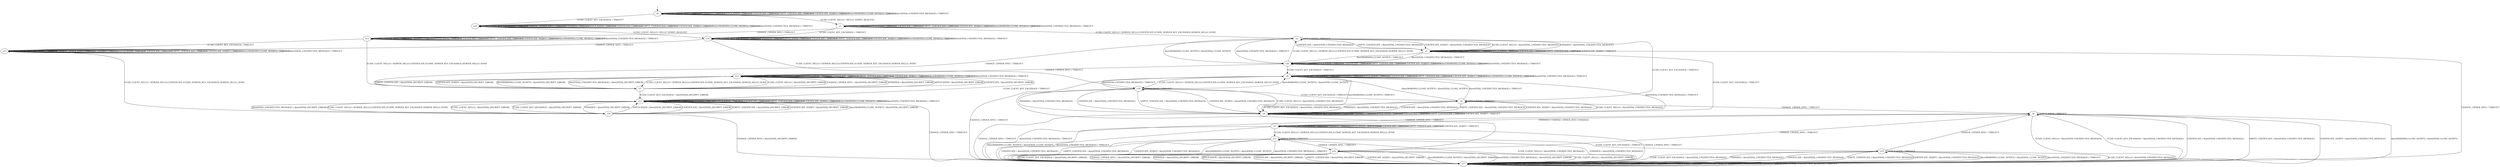 digraph h6 {
s0 [label="s0"];
s1 [label="s1"];
s22 [label="s22"];
s2 [label="s2"];
s12 [label="s12"];
s14 [label="s14"];
s3 [label="s3"];
s4 [label="s4"];
s5 [label="s5"];
s15 [label="s15"];
s20 [label="s20"];
s6 [label="s6"];
s8 [label="s8"];
s9 [label="s9"];
s13 [label="s13"];
s17 [label="s17"];
s21 [label="s21"];
s7 [label="s7"];
s10 [label="s10"];
s16 [label="s16"];
s18 [label="s18"];
s11 [label="s11"];
s19 [label="s19"];
s0 -> s1 [label="ECDH_CLIENT_HELLO / HELLO_VERIFY_REQUEST"];
s0 -> s22 [label="ECDH_CLIENT_KEY_EXCHANGE / TIMEOUT"];
s0 -> s0 [label="CHANGE_CIPHER_SPEC / TIMEOUT"];
s0 -> s0 [label="FINISHED / TIMEOUT"];
s0 -> s0 [label="APPLICATION / TIMEOUT"];
s0 -> s0 [label="CERTIFICATE / TIMEOUT"];
s0 -> s0 [label="EMPTY_CERTIFICATE / TIMEOUT"];
s0 -> s0 [label="CERTIFICATE_VERIFY / TIMEOUT"];
s0 -> s0 [label="Alert(WARNING,CLOSE_NOTIFY) / TIMEOUT"];
s0 -> s0 [label="Alert(FATAL,UNEXPECTED_MESSAGE) / TIMEOUT"];
s1 -> s2 [label="ECDH_CLIENT_HELLO / SERVER_HELLO,CERTIFICATE,ECDHE_SERVER_KEY_EXCHANGE,SERVER_HELLO_DONE"];
s1 -> s14 [label="ECDH_CLIENT_KEY_EXCHANGE / TIMEOUT"];
s1 -> s12 [label="CHANGE_CIPHER_SPEC / TIMEOUT"];
s1 -> s1 [label="FINISHED / TIMEOUT"];
s1 -> s1 [label="APPLICATION / TIMEOUT"];
s1 -> s1 [label="CERTIFICATE / TIMEOUT"];
s1 -> s1 [label="EMPTY_CERTIFICATE / TIMEOUT"];
s1 -> s1 [label="CERTIFICATE_VERIFY / TIMEOUT"];
s1 -> s1 [label="Alert(WARNING,CLOSE_NOTIFY) / TIMEOUT"];
s1 -> s1 [label="Alert(FATAL,UNEXPECTED_MESSAGE) / TIMEOUT"];
s22 -> s14 [label="ECDH_CLIENT_HELLO / HELLO_VERIFY_REQUEST"];
s22 -> s22 [label="ECDH_CLIENT_KEY_EXCHANGE / TIMEOUT"];
s22 -> s22 [label="CHANGE_CIPHER_SPEC / TIMEOUT"];
s22 -> s22 [label="FINISHED / TIMEOUT"];
s22 -> s22 [label="APPLICATION / TIMEOUT"];
s22 -> s22 [label="CERTIFICATE / TIMEOUT"];
s22 -> s22 [label="EMPTY_CERTIFICATE / TIMEOUT"];
s22 -> s22 [label="CERTIFICATE_VERIFY / TIMEOUT"];
s22 -> s22 [label="Alert(WARNING,CLOSE_NOTIFY) / TIMEOUT"];
s22 -> s22 [label="Alert(FATAL,UNEXPECTED_MESSAGE) / TIMEOUT"];
s2 -> s3 [label="ECDH_CLIENT_HELLO / Alert(FATAL,UNEXPECTED_MESSAGE)"];
s2 -> s4 [label="ECDH_CLIENT_KEY_EXCHANGE / TIMEOUT"];
s2 -> s5 [label="CHANGE_CIPHER_SPEC / TIMEOUT"];
s2 -> s3 [label="FINISHED / Alert(FATAL,UNEXPECTED_MESSAGE)"];
s2 -> s2 [label="APPLICATION / TIMEOUT"];
s2 -> s3 [label="CERTIFICATE / Alert(FATAL,UNEXPECTED_MESSAGE)"];
s2 -> s3 [label="EMPTY_CERTIFICATE / Alert(FATAL,UNEXPECTED_MESSAGE)"];
s2 -> s3 [label="CERTIFICATE_VERIFY / Alert(FATAL,UNEXPECTED_MESSAGE)"];
s2 -> s20 [label="Alert(WARNING,CLOSE_NOTIFY) / Alert(FATAL,CLOSE_NOTIFY)"];
s2 -> s20 [label="Alert(FATAL,UNEXPECTED_MESSAGE) / TIMEOUT"];
s12 -> s5 [label="ECDH_CLIENT_HELLO / SERVER_HELLO,CERTIFICATE,ECDHE_SERVER_KEY_EXCHANGE,SERVER_HELLO_DONE"];
s12 -> s15 [label="ECDH_CLIENT_KEY_EXCHANGE / TIMEOUT"];
s12 -> s12 [label="CHANGE_CIPHER_SPEC / TIMEOUT"];
s12 -> s12 [label="FINISHED / TIMEOUT"];
s12 -> s12 [label="APPLICATION / TIMEOUT"];
s12 -> s12 [label="CERTIFICATE / TIMEOUT"];
s12 -> s12 [label="EMPTY_CERTIFICATE / TIMEOUT"];
s12 -> s12 [label="CERTIFICATE_VERIFY / TIMEOUT"];
s12 -> s12 [label="Alert(WARNING,CLOSE_NOTIFY) / TIMEOUT"];
s12 -> s12 [label="Alert(FATAL,UNEXPECTED_MESSAGE) / TIMEOUT"];
s14 -> s18 [label="ECDH_CLIENT_HELLO / SERVER_HELLO,CERTIFICATE,ECDHE_SERVER_KEY_EXCHANGE,SERVER_HELLO_DONE"];
s14 -> s14 [label="ECDH_CLIENT_KEY_EXCHANGE / TIMEOUT"];
s14 -> s15 [label="CHANGE_CIPHER_SPEC / TIMEOUT"];
s14 -> s14 [label="FINISHED / TIMEOUT"];
s14 -> s14 [label="APPLICATION / TIMEOUT"];
s14 -> s14 [label="CERTIFICATE / TIMEOUT"];
s14 -> s14 [label="EMPTY_CERTIFICATE / TIMEOUT"];
s14 -> s14 [label="CERTIFICATE_VERIFY / TIMEOUT"];
s14 -> s14 [label="Alert(WARNING,CLOSE_NOTIFY) / TIMEOUT"];
s14 -> s14 [label="Alert(FATAL,UNEXPECTED_MESSAGE) / TIMEOUT"];
s3 -> s3 [label="ECDH_CLIENT_HELLO / TIMEOUT"];
s3 -> s8 [label="ECDH_CLIENT_KEY_EXCHANGE / TIMEOUT"];
s3 -> s17 [label="CHANGE_CIPHER_SPEC / TIMEOUT"];
s3 -> s3 [label="FINISHED / TIMEOUT"];
s3 -> s3 [label="APPLICATION / TIMEOUT"];
s3 -> s3 [label="CERTIFICATE / TIMEOUT"];
s3 -> s3 [label="EMPTY_CERTIFICATE / TIMEOUT"];
s3 -> s3 [label="CERTIFICATE_VERIFY / TIMEOUT"];
s3 -> s20 [label="Alert(WARNING,CLOSE_NOTIFY) / TIMEOUT"];
s3 -> s20 [label="Alert(FATAL,UNEXPECTED_MESSAGE) / TIMEOUT"];
s4 -> s8 [label="ECDH_CLIENT_HELLO / Alert(FATAL,UNEXPECTED_MESSAGE)"];
s4 -> s8 [label="ECDH_CLIENT_KEY_EXCHANGE / Alert(FATAL,UNEXPECTED_MESSAGE)"];
s4 -> s6 [label="CHANGE_CIPHER_SPEC / TIMEOUT"];
s4 -> s8 [label="FINISHED / Alert(FATAL,UNEXPECTED_MESSAGE)"];
s4 -> s4 [label="APPLICATION / TIMEOUT"];
s4 -> s8 [label="CERTIFICATE / Alert(FATAL,UNEXPECTED_MESSAGE)"];
s4 -> s8 [label="EMPTY_CERTIFICATE / Alert(FATAL,UNEXPECTED_MESSAGE)"];
s4 -> s8 [label="CERTIFICATE_VERIFY / Alert(FATAL,UNEXPECTED_MESSAGE)"];
s4 -> s9 [label="Alert(WARNING,CLOSE_NOTIFY) / Alert(FATAL,CLOSE_NOTIFY)"];
s4 -> s9 [label="Alert(FATAL,UNEXPECTED_MESSAGE) / TIMEOUT"];
s5 -> s21 [label="ECDH_CLIENT_HELLO / Alert(FATAL,DECRYPT_ERROR)"];
s5 -> s13 [label="ECDH_CLIENT_KEY_EXCHANGE / Alert(FATAL,DECRYPT_ERROR)"];
s5 -> s21 [label="CHANGE_CIPHER_SPEC / Alert(FATAL,DECRYPT_ERROR)"];
s5 -> s21 [label="FINISHED / Alert(FATAL,DECRYPT_ERROR)"];
s5 -> s21 [label="APPLICATION / Alert(FATAL,DECRYPT_ERROR)"];
s5 -> s21 [label="CERTIFICATE / Alert(FATAL,DECRYPT_ERROR)"];
s5 -> s21 [label="EMPTY_CERTIFICATE / Alert(FATAL,DECRYPT_ERROR)"];
s5 -> s21 [label="CERTIFICATE_VERIFY / Alert(FATAL,DECRYPT_ERROR)"];
s5 -> s21 [label="Alert(WARNING,CLOSE_NOTIFY) / Alert(FATAL,DECRYPT_ERROR)"];
s5 -> s21 [label="Alert(FATAL,UNEXPECTED_MESSAGE) / Alert(FATAL,DECRYPT_ERROR)"];
s15 -> s16 [label="ECDH_CLIENT_HELLO / SERVER_HELLO,CERTIFICATE,ECDHE_SERVER_KEY_EXCHANGE,SERVER_HELLO_DONE"];
s15 -> s15 [label="ECDH_CLIENT_KEY_EXCHANGE / TIMEOUT"];
s15 -> s15 [label="CHANGE_CIPHER_SPEC / TIMEOUT"];
s15 -> s15 [label="FINISHED / TIMEOUT"];
s15 -> s15 [label="APPLICATION / TIMEOUT"];
s15 -> s15 [label="CERTIFICATE / TIMEOUT"];
s15 -> s15 [label="EMPTY_CERTIFICATE / TIMEOUT"];
s15 -> s15 [label="CERTIFICATE_VERIFY / TIMEOUT"];
s15 -> s15 [label="Alert(WARNING,CLOSE_NOTIFY) / TIMEOUT"];
s15 -> s15 [label="Alert(FATAL,UNEXPECTED_MESSAGE) / TIMEOUT"];
s20 -> s2 [label="ECDH_CLIENT_HELLO / SERVER_HELLO,CERTIFICATE,ECDHE_SERVER_KEY_EXCHANGE,SERVER_HELLO_DONE"];
s20 -> s9 [label="ECDH_CLIENT_KEY_EXCHANGE / TIMEOUT"];
s20 -> s21 [label="CHANGE_CIPHER_SPEC / TIMEOUT"];
s20 -> s20 [label="FINISHED / TIMEOUT"];
s20 -> s20 [label="APPLICATION / TIMEOUT"];
s20 -> s20 [label="CERTIFICATE / TIMEOUT"];
s20 -> s20 [label="EMPTY_CERTIFICATE / TIMEOUT"];
s20 -> s20 [label="CERTIFICATE_VERIFY / TIMEOUT"];
s20 -> s20 [label="Alert(WARNING,CLOSE_NOTIFY) / TIMEOUT"];
s20 -> s20 [label="Alert(FATAL,UNEXPECTED_MESSAGE) / TIMEOUT"];
s6 -> s17 [label="ECDH_CLIENT_HELLO / Alert(FATAL,UNEXPECTED_MESSAGE)"];
s6 -> s17 [label="ECDH_CLIENT_KEY_EXCHANGE / Alert(FATAL,UNEXPECTED_MESSAGE)"];
s6 -> s10 [label="CHANGE_CIPHER_SPEC / TIMEOUT"];
s6 -> s7 [label="FINISHED / CHANGE_CIPHER_SPEC,FINISHED"];
s6 -> s6 [label="APPLICATION / TIMEOUT"];
s6 -> s17 [label="CERTIFICATE / Alert(FATAL,UNEXPECTED_MESSAGE)"];
s6 -> s17 [label="EMPTY_CERTIFICATE / Alert(FATAL,UNEXPECTED_MESSAGE)"];
s6 -> s17 [label="CERTIFICATE_VERIFY / Alert(FATAL,UNEXPECTED_MESSAGE)"];
s6 -> s17 [label="Alert(WARNING,CLOSE_NOTIFY) / Alert(FATAL,CLOSE_NOTIFY)"];
s6 -> s17 [label="Alert(FATAL,UNEXPECTED_MESSAGE) / TIMEOUT"];
s8 -> s8 [label="ECDH_CLIENT_HELLO / TIMEOUT"];
s8 -> s8 [label="ECDH_CLIENT_KEY_EXCHANGE / TIMEOUT"];
s8 -> s17 [label="CHANGE_CIPHER_SPEC / TIMEOUT"];
s8 -> s8 [label="FINISHED / TIMEOUT"];
s8 -> s8 [label="APPLICATION / TIMEOUT"];
s8 -> s8 [label="CERTIFICATE / TIMEOUT"];
s8 -> s8 [label="EMPTY_CERTIFICATE / TIMEOUT"];
s8 -> s8 [label="CERTIFICATE_VERIFY / TIMEOUT"];
s8 -> s9 [label="Alert(WARNING,CLOSE_NOTIFY) / TIMEOUT"];
s8 -> s9 [label="Alert(FATAL,UNEXPECTED_MESSAGE) / TIMEOUT"];
s9 -> s18 [label="ECDH_CLIENT_HELLO / SERVER_HELLO,CERTIFICATE,ECDHE_SERVER_KEY_EXCHANGE,SERVER_HELLO_DONE"];
s9 -> s9 [label="ECDH_CLIENT_KEY_EXCHANGE / TIMEOUT"];
s9 -> s17 [label="CHANGE_CIPHER_SPEC / TIMEOUT"];
s9 -> s9 [label="FINISHED / TIMEOUT"];
s9 -> s9 [label="APPLICATION / TIMEOUT"];
s9 -> s9 [label="CERTIFICATE / TIMEOUT"];
s9 -> s9 [label="EMPTY_CERTIFICATE / TIMEOUT"];
s9 -> s9 [label="CERTIFICATE_VERIFY / TIMEOUT"];
s9 -> s9 [label="Alert(WARNING,CLOSE_NOTIFY) / TIMEOUT"];
s9 -> s9 [label="Alert(FATAL,UNEXPECTED_MESSAGE) / TIMEOUT"];
s13 -> s16 [label="ECDH_CLIENT_HELLO / SERVER_HELLO,CERTIFICATE,ECDHE_SERVER_KEY_EXCHANGE,SERVER_HELLO_DONE"];
s13 -> s13 [label="ECDH_CLIENT_KEY_EXCHANGE / TIMEOUT"];
s13 -> s17 [label="CHANGE_CIPHER_SPEC / TIMEOUT"];
s13 -> s13 [label="FINISHED / TIMEOUT"];
s13 -> s13 [label="APPLICATION / TIMEOUT"];
s13 -> s13 [label="CERTIFICATE / TIMEOUT"];
s13 -> s13 [label="EMPTY_CERTIFICATE / TIMEOUT"];
s13 -> s13 [label="CERTIFICATE_VERIFY / TIMEOUT"];
s13 -> s13 [label="Alert(WARNING,CLOSE_NOTIFY) / TIMEOUT"];
s13 -> s13 [label="Alert(FATAL,UNEXPECTED_MESSAGE) / TIMEOUT"];
s17 -> s17 [label="ECDH_CLIENT_HELLO / TIMEOUT"];
s17 -> s17 [label="ECDH_CLIENT_KEY_EXCHANGE / TIMEOUT"];
s17 -> s17 [label="CHANGE_CIPHER_SPEC / TIMEOUT"];
s17 -> s17 [label="FINISHED / TIMEOUT"];
s17 -> s17 [label="APPLICATION / TIMEOUT"];
s17 -> s17 [label="CERTIFICATE / TIMEOUT"];
s17 -> s17 [label="EMPTY_CERTIFICATE / TIMEOUT"];
s17 -> s17 [label="CERTIFICATE_VERIFY / TIMEOUT"];
s17 -> s17 [label="Alert(WARNING,CLOSE_NOTIFY) / TIMEOUT"];
s17 -> s17 [label="Alert(FATAL,UNEXPECTED_MESSAGE) / TIMEOUT"];
s21 -> s5 [label="ECDH_CLIENT_HELLO / SERVER_HELLO,CERTIFICATE,ECDHE_SERVER_KEY_EXCHANGE,SERVER_HELLO_DONE"];
s21 -> s13 [label="ECDH_CLIENT_KEY_EXCHANGE / TIMEOUT"];
s21 -> s21 [label="CHANGE_CIPHER_SPEC / TIMEOUT"];
s21 -> s21 [label="FINISHED / TIMEOUT"];
s21 -> s21 [label="APPLICATION / TIMEOUT"];
s21 -> s21 [label="CERTIFICATE / TIMEOUT"];
s21 -> s21 [label="EMPTY_CERTIFICATE / TIMEOUT"];
s21 -> s21 [label="CERTIFICATE_VERIFY / TIMEOUT"];
s21 -> s21 [label="Alert(WARNING,CLOSE_NOTIFY) / TIMEOUT"];
s21 -> s21 [label="Alert(FATAL,UNEXPECTED_MESSAGE) / TIMEOUT"];
s7 -> s11 [label="ECDH_CLIENT_HELLO / SERVER_HELLO,CERTIFICATE,ECDHE_SERVER_KEY_EXCHANGE,SERVER_HELLO_DONE"];
s7 -> s7 [label="ECDH_CLIENT_KEY_EXCHANGE / TIMEOUT"];
s7 -> s17 [label="CHANGE_CIPHER_SPEC / TIMEOUT"];
s7 -> s7 [label="FINISHED / TIMEOUT"];
s7 -> s7 [label="APPLICATION / APPLICATION"];
s7 -> s7 [label="CERTIFICATE / TIMEOUT"];
s7 -> s7 [label="EMPTY_CERTIFICATE / TIMEOUT"];
s7 -> s7 [label="CERTIFICATE_VERIFY / TIMEOUT"];
s7 -> s17 [label="Alert(WARNING,CLOSE_NOTIFY) / Alert(FATAL,CLOSE_NOTIFY)"];
s7 -> s17 [label="Alert(FATAL,UNEXPECTED_MESSAGE) / TIMEOUT"];
s10 -> s17 [label="ECDH_CLIENT_HELLO / Alert(FATAL,DECRYPT_ERROR)"];
s10 -> s17 [label="ECDH_CLIENT_KEY_EXCHANGE / Alert(FATAL,DECRYPT_ERROR)"];
s10 -> s17 [label="CHANGE_CIPHER_SPEC / Alert(FATAL,DECRYPT_ERROR)"];
s10 -> s17 [label="FINISHED / Alert(FATAL,DECRYPT_ERROR)"];
s10 -> s17 [label="APPLICATION / Alert(FATAL,DECRYPT_ERROR)"];
s10 -> s17 [label="CERTIFICATE / Alert(FATAL,DECRYPT_ERROR)"];
s10 -> s17 [label="EMPTY_CERTIFICATE / Alert(FATAL,DECRYPT_ERROR)"];
s10 -> s17 [label="CERTIFICATE_VERIFY / Alert(FATAL,DECRYPT_ERROR)"];
s10 -> s17 [label="Alert(WARNING,CLOSE_NOTIFY) / Alert(FATAL,DECRYPT_ERROR)"];
s10 -> s17 [label="Alert(FATAL,UNEXPECTED_MESSAGE) / Alert(FATAL,DECRYPT_ERROR)"];
s16 -> s13 [label="ECDH_CLIENT_HELLO / Alert(FATAL,DECRYPT_ERROR)"];
s16 -> s13 [label="ECDH_CLIENT_KEY_EXCHANGE / Alert(FATAL,DECRYPT_ERROR)"];
s16 -> s17 [label="CHANGE_CIPHER_SPEC / Alert(FATAL,DECRYPT_ERROR)"];
s16 -> s13 [label="FINISHED / Alert(FATAL,DECRYPT_ERROR)"];
s16 -> s13 [label="APPLICATION / Alert(FATAL,DECRYPT_ERROR)"];
s16 -> s13 [label="CERTIFICATE / Alert(FATAL,DECRYPT_ERROR)"];
s16 -> s13 [label="EMPTY_CERTIFICATE / Alert(FATAL,DECRYPT_ERROR)"];
s16 -> s13 [label="CERTIFICATE_VERIFY / Alert(FATAL,DECRYPT_ERROR)"];
s16 -> s13 [label="Alert(WARNING,CLOSE_NOTIFY) / Alert(FATAL,DECRYPT_ERROR)"];
s16 -> s13 [label="Alert(FATAL,UNEXPECTED_MESSAGE) / Alert(FATAL,DECRYPT_ERROR)"];
s18 -> s8 [label="ECDH_CLIENT_HELLO / Alert(FATAL,UNEXPECTED_MESSAGE)"];
s18 -> s4 [label="ECDH_CLIENT_KEY_EXCHANGE / TIMEOUT"];
s18 -> s10 [label="CHANGE_CIPHER_SPEC / TIMEOUT"];
s18 -> s8 [label="FINISHED / Alert(FATAL,UNEXPECTED_MESSAGE)"];
s18 -> s18 [label="APPLICATION / TIMEOUT"];
s18 -> s8 [label="CERTIFICATE / Alert(FATAL,UNEXPECTED_MESSAGE)"];
s18 -> s8 [label="EMPTY_CERTIFICATE / Alert(FATAL,UNEXPECTED_MESSAGE)"];
s18 -> s8 [label="CERTIFICATE_VERIFY / Alert(FATAL,UNEXPECTED_MESSAGE)"];
s18 -> s9 [label="Alert(WARNING,CLOSE_NOTIFY) / Alert(FATAL,CLOSE_NOTIFY)"];
s18 -> s9 [label="Alert(FATAL,UNEXPECTED_MESSAGE) / TIMEOUT"];
s11 -> s17 [label="ECDH_CLIENT_HELLO / Alert(FATAL,UNEXPECTED_MESSAGE)"];
s11 -> s19 [label="ECDH_CLIENT_KEY_EXCHANGE / TIMEOUT"];
s11 -> s10 [label="CHANGE_CIPHER_SPEC / TIMEOUT"];
s11 -> s17 [label="FINISHED / Alert(FATAL,UNEXPECTED_MESSAGE)"];
s11 -> s11 [label="APPLICATION / TIMEOUT"];
s11 -> s17 [label="CERTIFICATE / Alert(FATAL,UNEXPECTED_MESSAGE)"];
s11 -> s17 [label="EMPTY_CERTIFICATE / Alert(FATAL,UNEXPECTED_MESSAGE)"];
s11 -> s17 [label="CERTIFICATE_VERIFY / Alert(FATAL,UNEXPECTED_MESSAGE)"];
s11 -> s17 [label="Alert(WARNING,CLOSE_NOTIFY) / Alert(FATAL,CLOSE_NOTIFY)"];
s11 -> s17 [label="Alert(FATAL,UNEXPECTED_MESSAGE) / TIMEOUT"];
s19 -> s17 [label="ECDH_CLIENT_HELLO / Alert(FATAL,UNEXPECTED_MESSAGE)"];
s19 -> s17 [label="ECDH_CLIENT_KEY_EXCHANGE / Alert(FATAL,UNEXPECTED_MESSAGE)"];
s19 -> s6 [label="CHANGE_CIPHER_SPEC / TIMEOUT"];
s19 -> s17 [label="FINISHED / Alert(FATAL,UNEXPECTED_MESSAGE)"];
s19 -> s19 [label="APPLICATION / TIMEOUT"];
s19 -> s17 [label="CERTIFICATE / Alert(FATAL,UNEXPECTED_MESSAGE)"];
s19 -> s17 [label="EMPTY_CERTIFICATE / Alert(FATAL,UNEXPECTED_MESSAGE)"];
s19 -> s17 [label="CERTIFICATE_VERIFY / Alert(FATAL,UNEXPECTED_MESSAGE)"];
s19 -> s17 [label="Alert(WARNING,CLOSE_NOTIFY) / Alert(FATAL,CLOSE_NOTIFY)"];
s19 -> s17 [label="Alert(FATAL,UNEXPECTED_MESSAGE) / TIMEOUT"];
__start0 [shape=none, label=""];
__start0 -> s0 [label=""];
}
